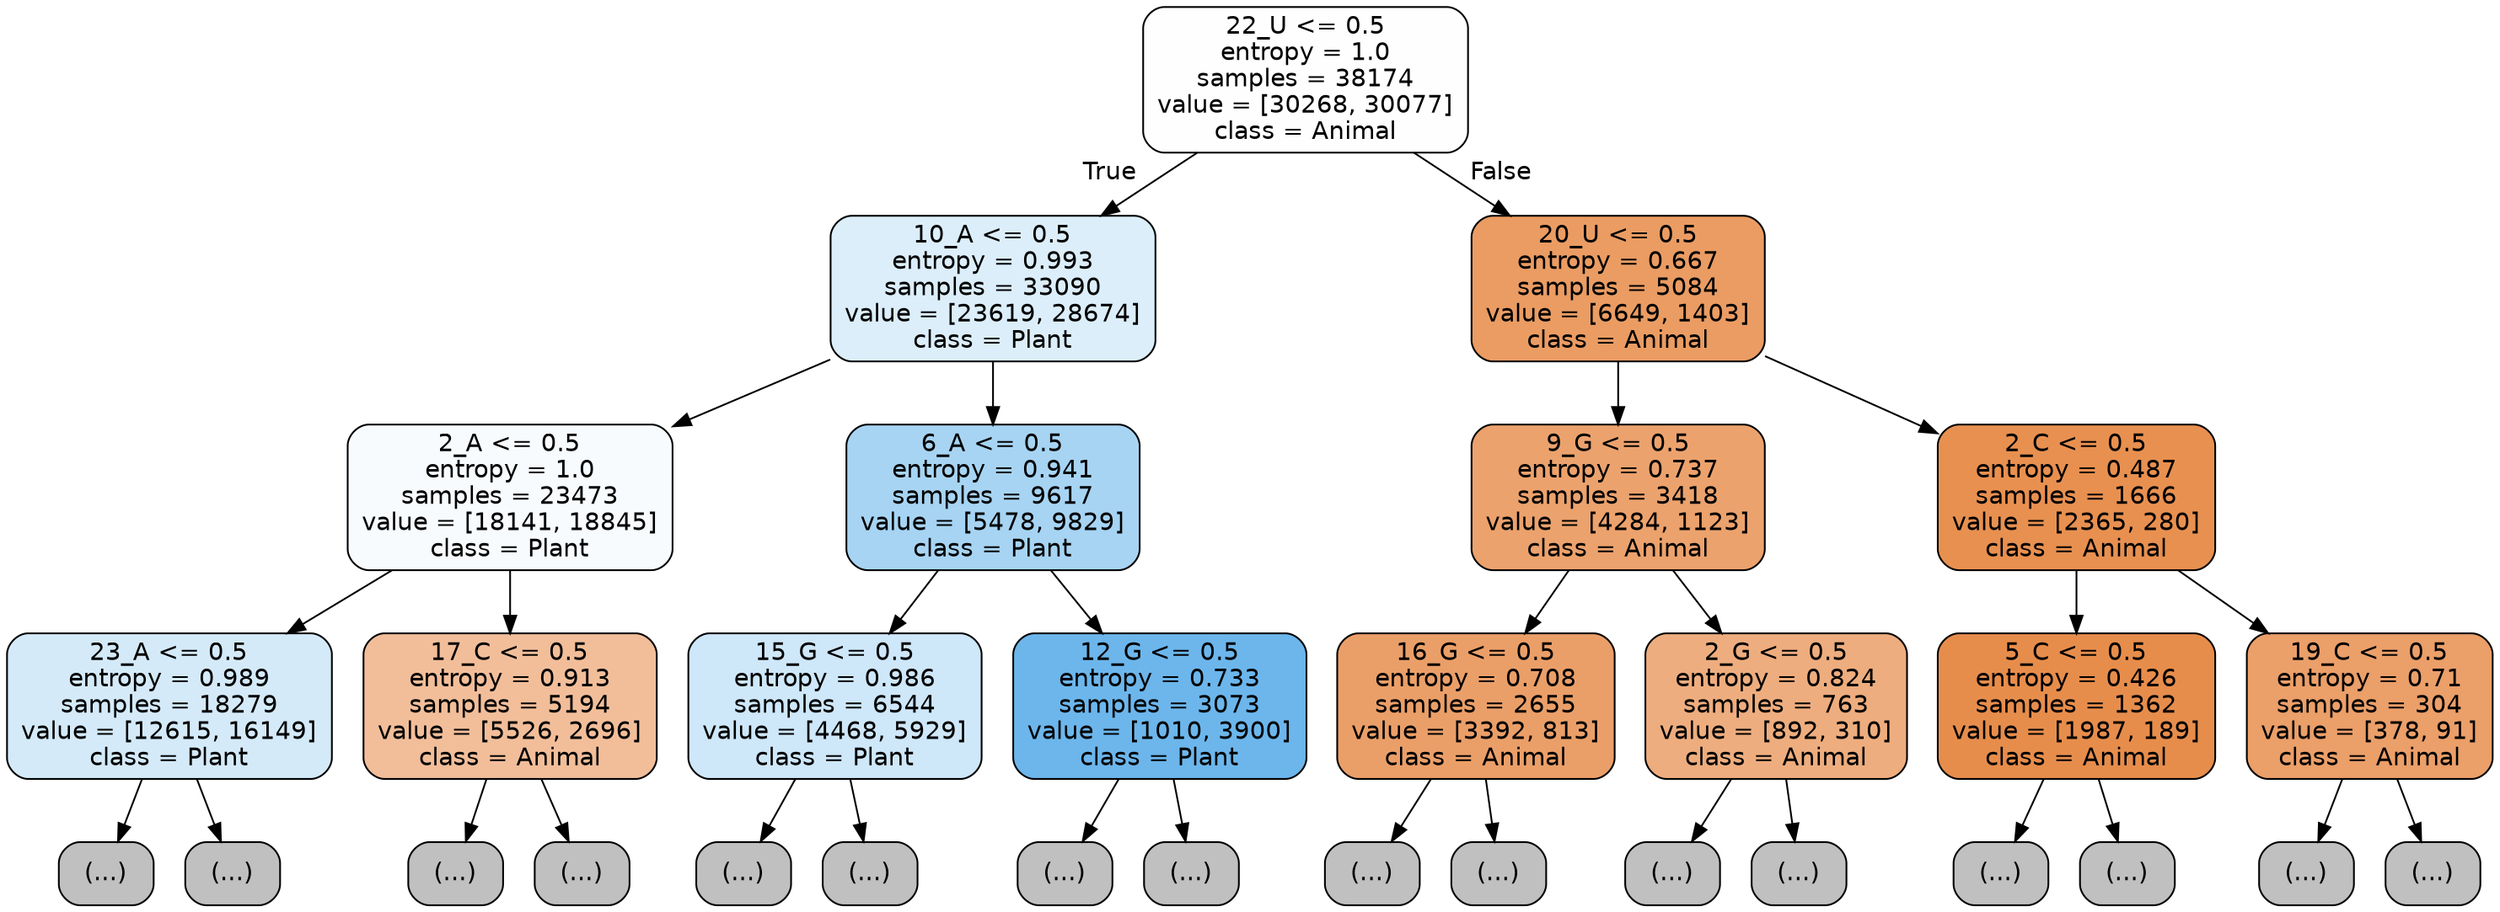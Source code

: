 digraph Tree {
node [shape=box, style="filled, rounded", color="black", fontname="helvetica"] ;
edge [fontname="helvetica"] ;
0 [label="22_U <= 0.5\nentropy = 1.0\nsamples = 38174\nvalue = [30268, 30077]\nclass = Animal", fillcolor="#fffefe"] ;
1 [label="10_A <= 0.5\nentropy = 0.993\nsamples = 33090\nvalue = [23619, 28674]\nclass = Plant", fillcolor="#dceefa"] ;
0 -> 1 [labeldistance=2.5, labelangle=45, headlabel="True"] ;
2 [label="2_A <= 0.5\nentropy = 1.0\nsamples = 23473\nvalue = [18141, 18845]\nclass = Plant", fillcolor="#f8fbfe"] ;
1 -> 2 ;
3 [label="23_A <= 0.5\nentropy = 0.989\nsamples = 18279\nvalue = [12615, 16149]\nclass = Plant", fillcolor="#d4eaf9"] ;
2 -> 3 ;
4 [label="(...)", fillcolor="#C0C0C0"] ;
3 -> 4 ;
8045 [label="(...)", fillcolor="#C0C0C0"] ;
3 -> 8045 ;
8394 [label="17_C <= 0.5\nentropy = 0.913\nsamples = 5194\nvalue = [5526, 2696]\nclass = Animal", fillcolor="#f2be9a"] ;
2 -> 8394 ;
8395 [label="(...)", fillcolor="#C0C0C0"] ;
8394 -> 8395 ;
10560 [label="(...)", fillcolor="#C0C0C0"] ;
8394 -> 10560 ;
11153 [label="6_A <= 0.5\nentropy = 0.941\nsamples = 9617\nvalue = [5478, 9829]\nclass = Plant", fillcolor="#a7d4f3"] ;
1 -> 11153 ;
11154 [label="15_G <= 0.5\nentropy = 0.986\nsamples = 6544\nvalue = [4468, 5929]\nclass = Plant", fillcolor="#cee7f9"] ;
11153 -> 11154 ;
11155 [label="(...)", fillcolor="#C0C0C0"] ;
11154 -> 11155 ;
13272 [label="(...)", fillcolor="#C0C0C0"] ;
11154 -> 13272 ;
14073 [label="12_G <= 0.5\nentropy = 0.733\nsamples = 3073\nvalue = [1010, 3900]\nclass = Plant", fillcolor="#6cb6ec"] ;
11153 -> 14073 ;
14074 [label="(...)", fillcolor="#C0C0C0"] ;
14073 -> 14074 ;
14711 [label="(...)", fillcolor="#C0C0C0"] ;
14073 -> 14711 ;
14966 [label="20_U <= 0.5\nentropy = 0.667\nsamples = 5084\nvalue = [6649, 1403]\nclass = Animal", fillcolor="#ea9c63"] ;
0 -> 14966 [labeldistance=2.5, labelangle=-45, headlabel="False"] ;
14967 [label="9_G <= 0.5\nentropy = 0.737\nsamples = 3418\nvalue = [4284, 1123]\nclass = Animal", fillcolor="#eca26d"] ;
14966 -> 14967 ;
14968 [label="16_G <= 0.5\nentropy = 0.708\nsamples = 2655\nvalue = [3392, 813]\nclass = Animal", fillcolor="#eb9f68"] ;
14967 -> 14968 ;
14969 [label="(...)", fillcolor="#C0C0C0"] ;
14968 -> 14969 ;
15762 [label="(...)", fillcolor="#C0C0C0"] ;
14968 -> 15762 ;
16049 [label="2_G <= 0.5\nentropy = 0.824\nsamples = 763\nvalue = [892, 310]\nclass = Animal", fillcolor="#eead7e"] ;
14967 -> 16049 ;
16050 [label="(...)", fillcolor="#C0C0C0"] ;
16049 -> 16050 ;
16317 [label="(...)", fillcolor="#C0C0C0"] ;
16049 -> 16317 ;
16398 [label="2_C <= 0.5\nentropy = 0.487\nsamples = 1666\nvalue = [2365, 280]\nclass = Animal", fillcolor="#e89050"] ;
14966 -> 16398 ;
16399 [label="5_C <= 0.5\nentropy = 0.426\nsamples = 1362\nvalue = [1987, 189]\nclass = Animal", fillcolor="#e78d4c"] ;
16398 -> 16399 ;
16400 [label="(...)", fillcolor="#C0C0C0"] ;
16399 -> 16400 ;
16641 [label="(...)", fillcolor="#C0C0C0"] ;
16399 -> 16641 ;
16750 [label="19_C <= 0.5\nentropy = 0.71\nsamples = 304\nvalue = [378, 91]\nclass = Animal", fillcolor="#eb9f69"] ;
16398 -> 16750 ;
16751 [label="(...)", fillcolor="#C0C0C0"] ;
16750 -> 16751 ;
16822 [label="(...)", fillcolor="#C0C0C0"] ;
16750 -> 16822 ;
}